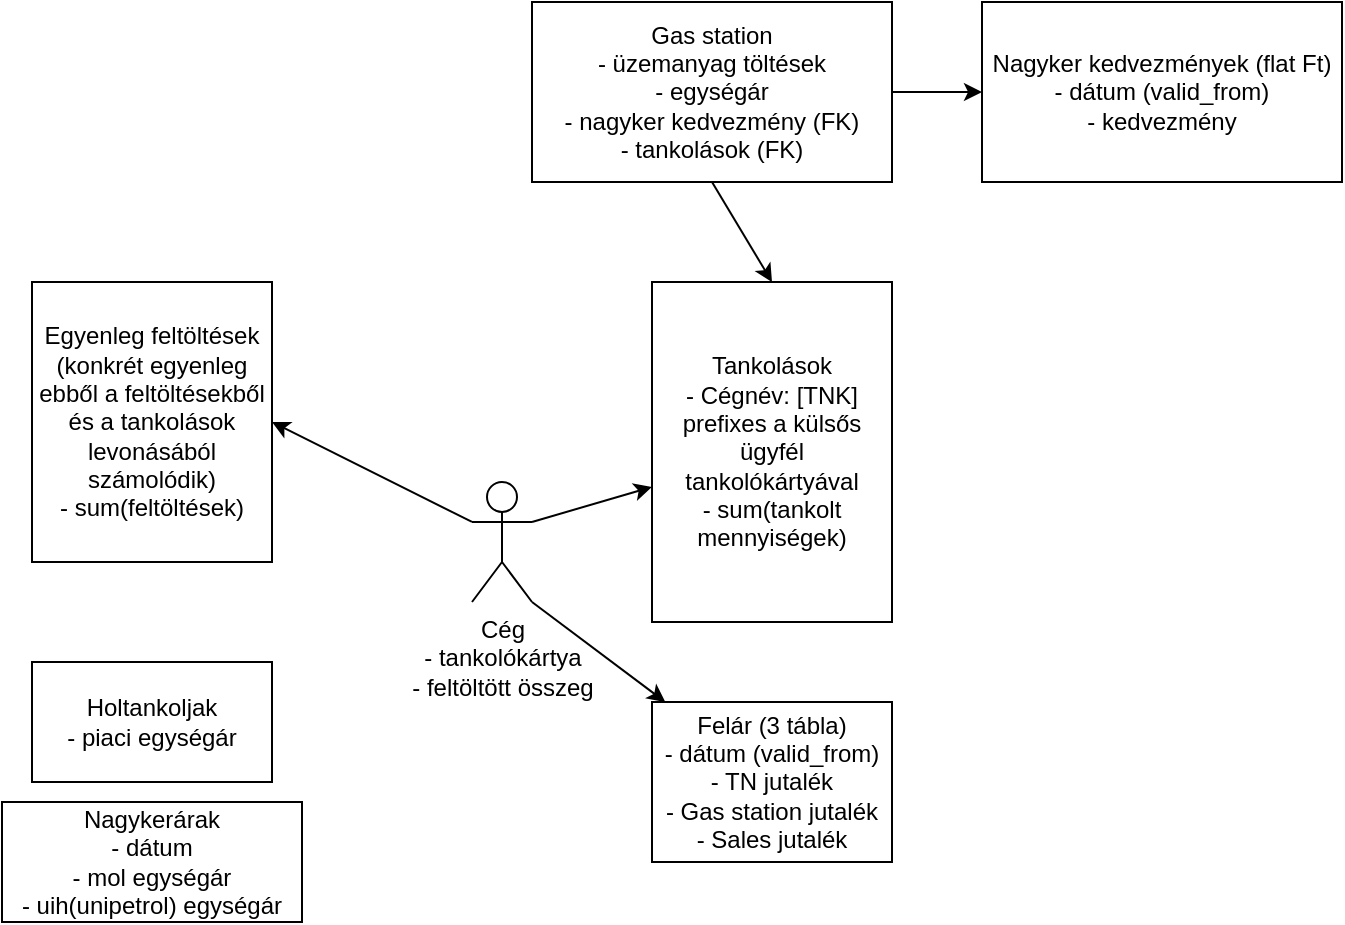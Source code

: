 <mxfile>
    <diagram id="IUc2PV3gT0BFIV-69s4c" name="Page-1">
        <mxGraphModel dx="878" dy="678" grid="1" gridSize="10" guides="1" tooltips="1" connect="1" arrows="1" fold="1" page="1" pageScale="1" pageWidth="850" pageHeight="1100" background="none" math="0" shadow="0">
            <root>
                <mxCell id="0"/>
                <mxCell id="1" parent="0"/>
                <mxCell id="25" value="" style="edgeStyle=none;html=1;entryX=0;entryY=0.5;entryDx=0;entryDy=0;" edge="1" parent="1" source="2" target="23">
                    <mxGeometry relative="1" as="geometry">
                        <mxPoint x="495" y="115" as="targetPoint"/>
                    </mxGeometry>
                </mxCell>
                <mxCell id="2" value="Gas station&lt;br&gt;- üzemanyag töltések&lt;br&gt;- egységár&lt;br&gt;- nagyker kedvezmény (FK)&lt;br&gt;- tankolások (FK)" style="rounded=0;whiteSpace=wrap;html=1;" vertex="1" parent="1">
                    <mxGeometry x="295" y="70" width="180" height="90" as="geometry"/>
                </mxCell>
                <mxCell id="9" value="" style="edgeStyle=none;html=1;exitX=1;exitY=0.333;exitDx=0;exitDy=0;exitPerimeter=0;" edge="1" parent="1" source="4" target="7">
                    <mxGeometry relative="1" as="geometry"/>
                </mxCell>
                <mxCell id="27" style="edgeStyle=none;html=1;exitX=1;exitY=1;exitDx=0;exitDy=0;exitPerimeter=0;" edge="1" parent="1" source="4" target="26">
                    <mxGeometry relative="1" as="geometry"/>
                </mxCell>
                <mxCell id="18" style="edgeStyle=none;html=1;exitX=0;exitY=0.333;exitDx=0;exitDy=0;exitPerimeter=0;entryX=1;entryY=0.5;entryDx=0;entryDy=0;" edge="1" parent="1" source="4" target="15">
                    <mxGeometry relative="1" as="geometry"/>
                </mxCell>
                <mxCell id="4" value="Cég&lt;br&gt;- tankolókártya&lt;br&gt;- feltöltött összeg" style="shape=umlActor;verticalLabelPosition=bottom;verticalAlign=top;html=1;outlineConnect=0;" vertex="1" parent="1">
                    <mxGeometry x="265" y="310" width="30" height="60" as="geometry"/>
                </mxCell>
                <mxCell id="14" value="" style="edgeStyle=none;html=1;exitX=0.5;exitY=1;exitDx=0;exitDy=0;entryX=0.5;entryY=0;entryDx=0;entryDy=0;" edge="1" parent="1" source="2" target="7">
                    <mxGeometry relative="1" as="geometry">
                        <mxPoint x="475" y="170" as="targetPoint"/>
                    </mxGeometry>
                </mxCell>
                <mxCell id="7" value="Tankolások&lt;br&gt;- Cégnév: [TNK] prefixes a külsős ügyfél tankolókártyával&lt;br&gt;- sum(tankolt mennyiségek)" style="rounded=0;whiteSpace=wrap;html=1;" vertex="1" parent="1">
                    <mxGeometry x="355" y="210" width="120" height="170" as="geometry"/>
                </mxCell>
                <mxCell id="15" value="Egyenleg feltöltések&lt;br&gt;(konkrét egyenleg ebből a feltöltésekből és a tankolások levonásából számolódik)&lt;br&gt;- sum(feltöltések)&lt;br&gt;" style="rounded=0;whiteSpace=wrap;html=1;" vertex="1" parent="1">
                    <mxGeometry x="45" y="210" width="120" height="140" as="geometry"/>
                </mxCell>
                <mxCell id="21" value="Holtankoljak&lt;br&gt;- piaci egységár" style="rounded=0;whiteSpace=wrap;html=1;" vertex="1" parent="1">
                    <mxGeometry x="45" y="400" width="120" height="60" as="geometry"/>
                </mxCell>
                <mxCell id="22" value="Nagykerárak&lt;br&gt;- dátum&lt;br&gt;- mol egységár&lt;br&gt;- uih(unipetrol) egységár&lt;br&gt;" style="rounded=0;whiteSpace=wrap;html=1;" vertex="1" parent="1">
                    <mxGeometry x="30" y="470" width="150" height="60" as="geometry"/>
                </mxCell>
                <mxCell id="23" value="Nagyker kedvezmények (flat Ft)&lt;br&gt;- dátum (valid_from)&lt;br&gt;- kedvezmény" style="rounded=0;whiteSpace=wrap;html=1;" vertex="1" parent="1">
                    <mxGeometry x="520" y="70" width="180" height="90" as="geometry"/>
                </mxCell>
                <mxCell id="26" value="Felár (3 tábla)&lt;br&gt;- dátum (valid_from)&lt;br&gt;- TN jutalék&lt;br&gt;- Gas station jutalék&lt;br&gt;- Sales jutalék" style="rounded=0;whiteSpace=wrap;html=1;" vertex="1" parent="1">
                    <mxGeometry x="355" y="420" width="120" height="80" as="geometry"/>
                </mxCell>
            </root>
        </mxGraphModel>
    </diagram>
</mxfile>